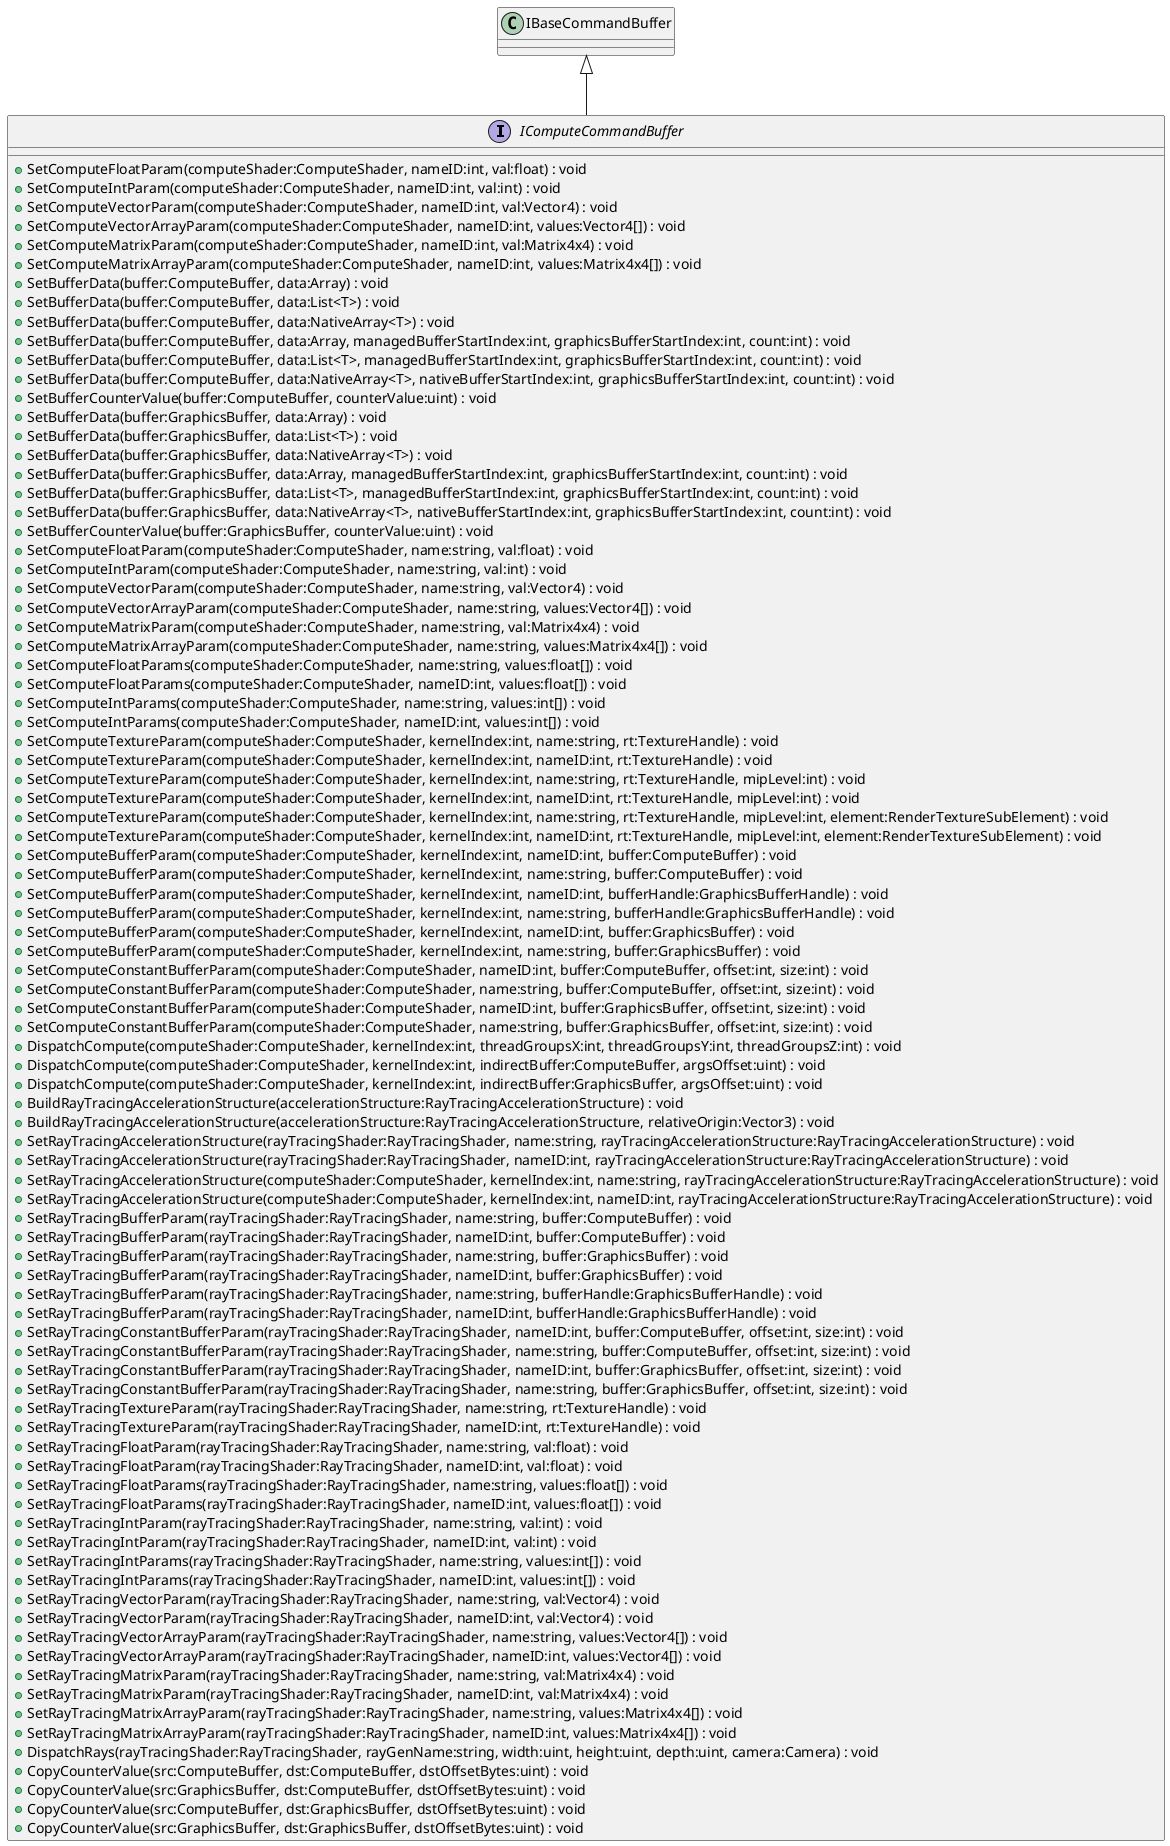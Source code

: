 @startuml
interface IComputeCommandBuffer {
    + SetComputeFloatParam(computeShader:ComputeShader, nameID:int, val:float) : void
    + SetComputeIntParam(computeShader:ComputeShader, nameID:int, val:int) : void
    + SetComputeVectorParam(computeShader:ComputeShader, nameID:int, val:Vector4) : void
    + SetComputeVectorArrayParam(computeShader:ComputeShader, nameID:int, values:Vector4[]) : void
    + SetComputeMatrixParam(computeShader:ComputeShader, nameID:int, val:Matrix4x4) : void
    + SetComputeMatrixArrayParam(computeShader:ComputeShader, nameID:int, values:Matrix4x4[]) : void
    + SetBufferData(buffer:ComputeBuffer, data:Array) : void
    + SetBufferData(buffer:ComputeBuffer, data:List<T>) : void
    + SetBufferData(buffer:ComputeBuffer, data:NativeArray<T>) : void
    + SetBufferData(buffer:ComputeBuffer, data:Array, managedBufferStartIndex:int, graphicsBufferStartIndex:int, count:int) : void
    + SetBufferData(buffer:ComputeBuffer, data:List<T>, managedBufferStartIndex:int, graphicsBufferStartIndex:int, count:int) : void
    + SetBufferData(buffer:ComputeBuffer, data:NativeArray<T>, nativeBufferStartIndex:int, graphicsBufferStartIndex:int, count:int) : void
    + SetBufferCounterValue(buffer:ComputeBuffer, counterValue:uint) : void
    + SetBufferData(buffer:GraphicsBuffer, data:Array) : void
    + SetBufferData(buffer:GraphicsBuffer, data:List<T>) : void
    + SetBufferData(buffer:GraphicsBuffer, data:NativeArray<T>) : void
    + SetBufferData(buffer:GraphicsBuffer, data:Array, managedBufferStartIndex:int, graphicsBufferStartIndex:int, count:int) : void
    + SetBufferData(buffer:GraphicsBuffer, data:List<T>, managedBufferStartIndex:int, graphicsBufferStartIndex:int, count:int) : void
    + SetBufferData(buffer:GraphicsBuffer, data:NativeArray<T>, nativeBufferStartIndex:int, graphicsBufferStartIndex:int, count:int) : void
    + SetBufferCounterValue(buffer:GraphicsBuffer, counterValue:uint) : void
    + SetComputeFloatParam(computeShader:ComputeShader, name:string, val:float) : void
    + SetComputeIntParam(computeShader:ComputeShader, name:string, val:int) : void
    + SetComputeVectorParam(computeShader:ComputeShader, name:string, val:Vector4) : void
    + SetComputeVectorArrayParam(computeShader:ComputeShader, name:string, values:Vector4[]) : void
    + SetComputeMatrixParam(computeShader:ComputeShader, name:string, val:Matrix4x4) : void
    + SetComputeMatrixArrayParam(computeShader:ComputeShader, name:string, values:Matrix4x4[]) : void
    + SetComputeFloatParams(computeShader:ComputeShader, name:string, values:float[]) : void
    + SetComputeFloatParams(computeShader:ComputeShader, nameID:int, values:float[]) : void
    + SetComputeIntParams(computeShader:ComputeShader, name:string, values:int[]) : void
    + SetComputeIntParams(computeShader:ComputeShader, nameID:int, values:int[]) : void
    + SetComputeTextureParam(computeShader:ComputeShader, kernelIndex:int, name:string, rt:TextureHandle) : void
    + SetComputeTextureParam(computeShader:ComputeShader, kernelIndex:int, nameID:int, rt:TextureHandle) : void
    + SetComputeTextureParam(computeShader:ComputeShader, kernelIndex:int, name:string, rt:TextureHandle, mipLevel:int) : void
    + SetComputeTextureParam(computeShader:ComputeShader, kernelIndex:int, nameID:int, rt:TextureHandle, mipLevel:int) : void
    + SetComputeTextureParam(computeShader:ComputeShader, kernelIndex:int, name:string, rt:TextureHandle, mipLevel:int, element:RenderTextureSubElement) : void
    + SetComputeTextureParam(computeShader:ComputeShader, kernelIndex:int, nameID:int, rt:TextureHandle, mipLevel:int, element:RenderTextureSubElement) : void
    + SetComputeBufferParam(computeShader:ComputeShader, kernelIndex:int, nameID:int, buffer:ComputeBuffer) : void
    + SetComputeBufferParam(computeShader:ComputeShader, kernelIndex:int, name:string, buffer:ComputeBuffer) : void
    + SetComputeBufferParam(computeShader:ComputeShader, kernelIndex:int, nameID:int, bufferHandle:GraphicsBufferHandle) : void
    + SetComputeBufferParam(computeShader:ComputeShader, kernelIndex:int, name:string, bufferHandle:GraphicsBufferHandle) : void
    + SetComputeBufferParam(computeShader:ComputeShader, kernelIndex:int, nameID:int, buffer:GraphicsBuffer) : void
    + SetComputeBufferParam(computeShader:ComputeShader, kernelIndex:int, name:string, buffer:GraphicsBuffer) : void
    + SetComputeConstantBufferParam(computeShader:ComputeShader, nameID:int, buffer:ComputeBuffer, offset:int, size:int) : void
    + SetComputeConstantBufferParam(computeShader:ComputeShader, name:string, buffer:ComputeBuffer, offset:int, size:int) : void
    + SetComputeConstantBufferParam(computeShader:ComputeShader, nameID:int, buffer:GraphicsBuffer, offset:int, size:int) : void
    + SetComputeConstantBufferParam(computeShader:ComputeShader, name:string, buffer:GraphicsBuffer, offset:int, size:int) : void
    + DispatchCompute(computeShader:ComputeShader, kernelIndex:int, threadGroupsX:int, threadGroupsY:int, threadGroupsZ:int) : void
    + DispatchCompute(computeShader:ComputeShader, kernelIndex:int, indirectBuffer:ComputeBuffer, argsOffset:uint) : void
    + DispatchCompute(computeShader:ComputeShader, kernelIndex:int, indirectBuffer:GraphicsBuffer, argsOffset:uint) : void
    + BuildRayTracingAccelerationStructure(accelerationStructure:RayTracingAccelerationStructure) : void
    + BuildRayTracingAccelerationStructure(accelerationStructure:RayTracingAccelerationStructure, relativeOrigin:Vector3) : void
    + SetRayTracingAccelerationStructure(rayTracingShader:RayTracingShader, name:string, rayTracingAccelerationStructure:RayTracingAccelerationStructure) : void
    + SetRayTracingAccelerationStructure(rayTracingShader:RayTracingShader, nameID:int, rayTracingAccelerationStructure:RayTracingAccelerationStructure) : void
    + SetRayTracingAccelerationStructure(computeShader:ComputeShader, kernelIndex:int, name:string, rayTracingAccelerationStructure:RayTracingAccelerationStructure) : void
    + SetRayTracingAccelerationStructure(computeShader:ComputeShader, kernelIndex:int, nameID:int, rayTracingAccelerationStructure:RayTracingAccelerationStructure) : void
    + SetRayTracingBufferParam(rayTracingShader:RayTracingShader, name:string, buffer:ComputeBuffer) : void
    + SetRayTracingBufferParam(rayTracingShader:RayTracingShader, nameID:int, buffer:ComputeBuffer) : void
    + SetRayTracingBufferParam(rayTracingShader:RayTracingShader, name:string, buffer:GraphicsBuffer) : void
    + SetRayTracingBufferParam(rayTracingShader:RayTracingShader, nameID:int, buffer:GraphicsBuffer) : void
    + SetRayTracingBufferParam(rayTracingShader:RayTracingShader, name:string, bufferHandle:GraphicsBufferHandle) : void
    + SetRayTracingBufferParam(rayTracingShader:RayTracingShader, nameID:int, bufferHandle:GraphicsBufferHandle) : void
    + SetRayTracingConstantBufferParam(rayTracingShader:RayTracingShader, nameID:int, buffer:ComputeBuffer, offset:int, size:int) : void
    + SetRayTracingConstantBufferParam(rayTracingShader:RayTracingShader, name:string, buffer:ComputeBuffer, offset:int, size:int) : void
    + SetRayTracingConstantBufferParam(rayTracingShader:RayTracingShader, nameID:int, buffer:GraphicsBuffer, offset:int, size:int) : void
    + SetRayTracingConstantBufferParam(rayTracingShader:RayTracingShader, name:string, buffer:GraphicsBuffer, offset:int, size:int) : void
    + SetRayTracingTextureParam(rayTracingShader:RayTracingShader, name:string, rt:TextureHandle) : void
    + SetRayTracingTextureParam(rayTracingShader:RayTracingShader, nameID:int, rt:TextureHandle) : void
    + SetRayTracingFloatParam(rayTracingShader:RayTracingShader, name:string, val:float) : void
    + SetRayTracingFloatParam(rayTracingShader:RayTracingShader, nameID:int, val:float) : void
    + SetRayTracingFloatParams(rayTracingShader:RayTracingShader, name:string, values:float[]) : void
    + SetRayTracingFloatParams(rayTracingShader:RayTracingShader, nameID:int, values:float[]) : void
    + SetRayTracingIntParam(rayTracingShader:RayTracingShader, name:string, val:int) : void
    + SetRayTracingIntParam(rayTracingShader:RayTracingShader, nameID:int, val:int) : void
    + SetRayTracingIntParams(rayTracingShader:RayTracingShader, name:string, values:int[]) : void
    + SetRayTracingIntParams(rayTracingShader:RayTracingShader, nameID:int, values:int[]) : void
    + SetRayTracingVectorParam(rayTracingShader:RayTracingShader, name:string, val:Vector4) : void
    + SetRayTracingVectorParam(rayTracingShader:RayTracingShader, nameID:int, val:Vector4) : void
    + SetRayTracingVectorArrayParam(rayTracingShader:RayTracingShader, name:string, values:Vector4[]) : void
    + SetRayTracingVectorArrayParam(rayTracingShader:RayTracingShader, nameID:int, values:Vector4[]) : void
    + SetRayTracingMatrixParam(rayTracingShader:RayTracingShader, name:string, val:Matrix4x4) : void
    + SetRayTracingMatrixParam(rayTracingShader:RayTracingShader, nameID:int, val:Matrix4x4) : void
    + SetRayTracingMatrixArrayParam(rayTracingShader:RayTracingShader, name:string, values:Matrix4x4[]) : void
    + SetRayTracingMatrixArrayParam(rayTracingShader:RayTracingShader, nameID:int, values:Matrix4x4[]) : void
    + DispatchRays(rayTracingShader:RayTracingShader, rayGenName:string, width:uint, height:uint, depth:uint, camera:Camera) : void
    + CopyCounterValue(src:ComputeBuffer, dst:ComputeBuffer, dstOffsetBytes:uint) : void
    + CopyCounterValue(src:GraphicsBuffer, dst:ComputeBuffer, dstOffsetBytes:uint) : void
    + CopyCounterValue(src:ComputeBuffer, dst:GraphicsBuffer, dstOffsetBytes:uint) : void
    + CopyCounterValue(src:GraphicsBuffer, dst:GraphicsBuffer, dstOffsetBytes:uint) : void
}
IBaseCommandBuffer <|-- IComputeCommandBuffer
@enduml
